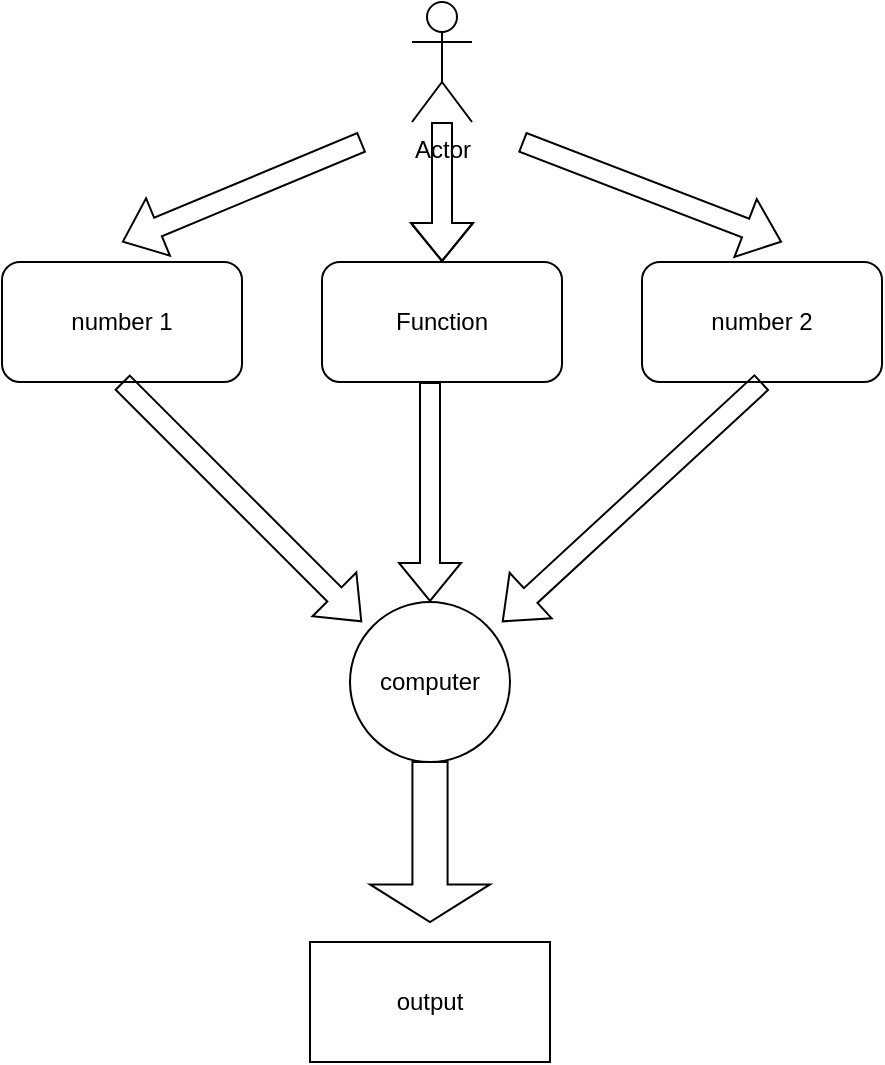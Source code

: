 <mxfile version="22.1.3" type="device">
  <diagram name="Страница — 1" id="7wYKeZ9_1uxP-ItG2s0s">
    <mxGraphModel dx="928" dy="605" grid="1" gridSize="10" guides="1" tooltips="1" connect="1" arrows="1" fold="1" page="1" pageScale="1" pageWidth="827" pageHeight="1169" math="0" shadow="0">
      <root>
        <mxCell id="0" />
        <mxCell id="1" parent="0" />
        <mxCell id="M5bdAD5PQYYAGMNPDYKx-1" value="number 2" style="rounded=1;whiteSpace=wrap;html=1;" vertex="1" parent="1">
          <mxGeometry x="520" y="140" width="120" height="60" as="geometry" />
        </mxCell>
        <mxCell id="M5bdAD5PQYYAGMNPDYKx-2" value="Function" style="rounded=1;whiteSpace=wrap;html=1;" vertex="1" parent="1">
          <mxGeometry x="360" y="140" width="120" height="60" as="geometry" />
        </mxCell>
        <mxCell id="M5bdAD5PQYYAGMNPDYKx-3" value="number 1" style="rounded=1;whiteSpace=wrap;html=1;" vertex="1" parent="1">
          <mxGeometry x="200" y="140" width="120" height="60" as="geometry" />
        </mxCell>
        <mxCell id="M5bdAD5PQYYAGMNPDYKx-4" value="Actor" style="shape=umlActor;verticalLabelPosition=bottom;verticalAlign=top;html=1;outlineConnect=0;" vertex="1" parent="1">
          <mxGeometry x="405" y="10" width="30" height="60" as="geometry" />
        </mxCell>
        <mxCell id="M5bdAD5PQYYAGMNPDYKx-5" value="" style="shape=flexArrow;endArrow=classic;html=1;rounded=0;" edge="1" parent="1">
          <mxGeometry width="50" height="50" relative="1" as="geometry">
            <mxPoint x="380" y="80" as="sourcePoint" />
            <mxPoint x="260" y="130" as="targetPoint" />
            <Array as="points" />
          </mxGeometry>
        </mxCell>
        <mxCell id="M5bdAD5PQYYAGMNPDYKx-6" value="" style="shape=flexArrow;endArrow=classic;html=1;rounded=0;" edge="1" parent="1">
          <mxGeometry width="50" height="50" relative="1" as="geometry">
            <mxPoint x="460" y="80" as="sourcePoint" />
            <mxPoint x="590" y="130" as="targetPoint" />
          </mxGeometry>
        </mxCell>
        <mxCell id="M5bdAD5PQYYAGMNPDYKx-8" value="" style="shape=flexArrow;endArrow=classic;html=1;rounded=0;" edge="1" parent="1" source="M5bdAD5PQYYAGMNPDYKx-4" target="M5bdAD5PQYYAGMNPDYKx-2">
          <mxGeometry width="50" height="50" relative="1" as="geometry">
            <mxPoint x="395" y="120" as="sourcePoint" />
            <mxPoint x="445" y="70" as="targetPoint" />
            <Array as="points">
              <mxPoint x="420" y="110" />
            </Array>
          </mxGeometry>
        </mxCell>
        <mxCell id="M5bdAD5PQYYAGMNPDYKx-9" value="" style="shape=flexArrow;endArrow=classic;html=1;rounded=0;" edge="1" parent="1">
          <mxGeometry width="50" height="50" relative="1" as="geometry">
            <mxPoint x="580" y="200" as="sourcePoint" />
            <mxPoint x="450" y="320" as="targetPoint" />
          </mxGeometry>
        </mxCell>
        <mxCell id="M5bdAD5PQYYAGMNPDYKx-10" value="" style="shape=flexArrow;endArrow=classic;html=1;rounded=0;" edge="1" parent="1">
          <mxGeometry width="50" height="50" relative="1" as="geometry">
            <mxPoint x="414" y="200" as="sourcePoint" />
            <mxPoint x="414" y="310" as="targetPoint" />
          </mxGeometry>
        </mxCell>
        <mxCell id="M5bdAD5PQYYAGMNPDYKx-11" value="" style="shape=flexArrow;endArrow=classic;html=1;rounded=0;" edge="1" parent="1">
          <mxGeometry width="50" height="50" relative="1" as="geometry">
            <mxPoint x="260" y="200" as="sourcePoint" />
            <mxPoint x="380" y="320" as="targetPoint" />
          </mxGeometry>
        </mxCell>
        <mxCell id="M5bdAD5PQYYAGMNPDYKx-14" value="" style="edgeStyle=orthogonalEdgeStyle;rounded=0;orthogonalLoop=1;jettySize=auto;html=1;" edge="1" parent="1" source="M5bdAD5PQYYAGMNPDYKx-12" target="M5bdAD5PQYYAGMNPDYKx-13">
          <mxGeometry relative="1" as="geometry" />
        </mxCell>
        <mxCell id="M5bdAD5PQYYAGMNPDYKx-12" value="computer" style="ellipse;whiteSpace=wrap;html=1;aspect=fixed;" vertex="1" parent="1">
          <mxGeometry x="374" y="310" width="80" height="80" as="geometry" />
        </mxCell>
        <mxCell id="M5bdAD5PQYYAGMNPDYKx-13" value="" style="shape=singleArrow;whiteSpace=wrap;html=1;arrowWidth=0.293;arrowSize=0.235;rotation=90;" vertex="1" parent="1">
          <mxGeometry x="374" y="400" width="80" height="60" as="geometry" />
        </mxCell>
        <mxCell id="M5bdAD5PQYYAGMNPDYKx-15" value="output" style="rounded=0;whiteSpace=wrap;html=1;" vertex="1" parent="1">
          <mxGeometry x="354" y="480" width="120" height="60" as="geometry" />
        </mxCell>
      </root>
    </mxGraphModel>
  </diagram>
</mxfile>
